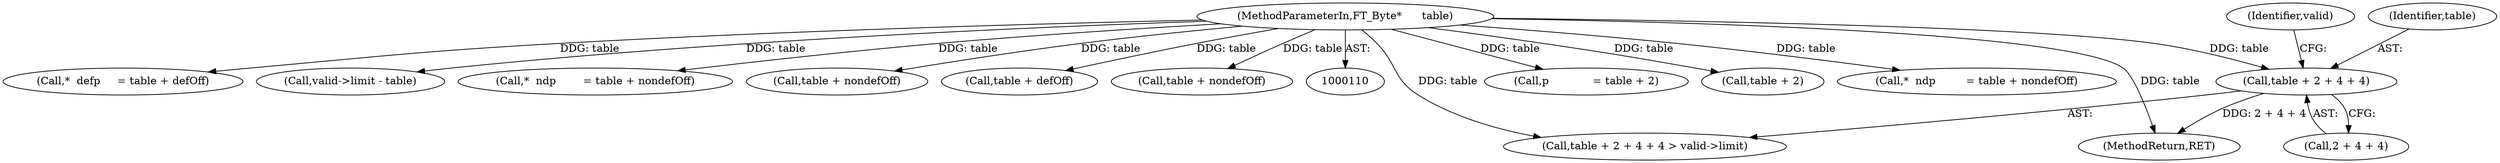 digraph "0_savannah_57cbb8c148999ba8f14ed53435fc071ac9953afd@pointer" {
"1000119" [label="(Call,table + 2 + 4 + 4)"];
"1000111" [label="(MethodParameterIn,FT_Byte*      table)"];
"1000130" [label="(Call,p             = table + 2)"];
"1000132" [label="(Call,table + 2)"];
"1000284" [label="(Call,*  ndp         = table + nondefOff)"];
"1000222" [label="(Call,*  defp     = table + defOff)"];
"1000363" [label="(MethodReturn,RET)"];
"1000111" [label="(MethodParameterIn,FT_Byte*      table)"];
"1000120" [label="(Identifier,table)"];
"1000149" [label="(Call,valid->limit - table)"];
"1000300" [label="(Call,*  ndp        = table + nondefOff)"];
"1000121" [label="(Call,2 + 4 + 4)"];
"1000302" [label="(Call,table + nondefOff)"];
"1000127" [label="(Identifier,valid)"];
"1000119" [label="(Call,table + 2 + 4 + 4)"];
"1000224" [label="(Call,table + defOff)"];
"1000118" [label="(Call,table + 2 + 4 + 4 > valid->limit)"];
"1000286" [label="(Call,table + nondefOff)"];
"1000119" -> "1000118"  [label="AST: "];
"1000119" -> "1000121"  [label="CFG: "];
"1000120" -> "1000119"  [label="AST: "];
"1000121" -> "1000119"  [label="AST: "];
"1000127" -> "1000119"  [label="CFG: "];
"1000119" -> "1000363"  [label="DDG: 2 + 4 + 4"];
"1000111" -> "1000119"  [label="DDG: table"];
"1000111" -> "1000110"  [label="AST: "];
"1000111" -> "1000363"  [label="DDG: table"];
"1000111" -> "1000118"  [label="DDG: table"];
"1000111" -> "1000130"  [label="DDG: table"];
"1000111" -> "1000132"  [label="DDG: table"];
"1000111" -> "1000149"  [label="DDG: table"];
"1000111" -> "1000222"  [label="DDG: table"];
"1000111" -> "1000224"  [label="DDG: table"];
"1000111" -> "1000284"  [label="DDG: table"];
"1000111" -> "1000286"  [label="DDG: table"];
"1000111" -> "1000300"  [label="DDG: table"];
"1000111" -> "1000302"  [label="DDG: table"];
}
